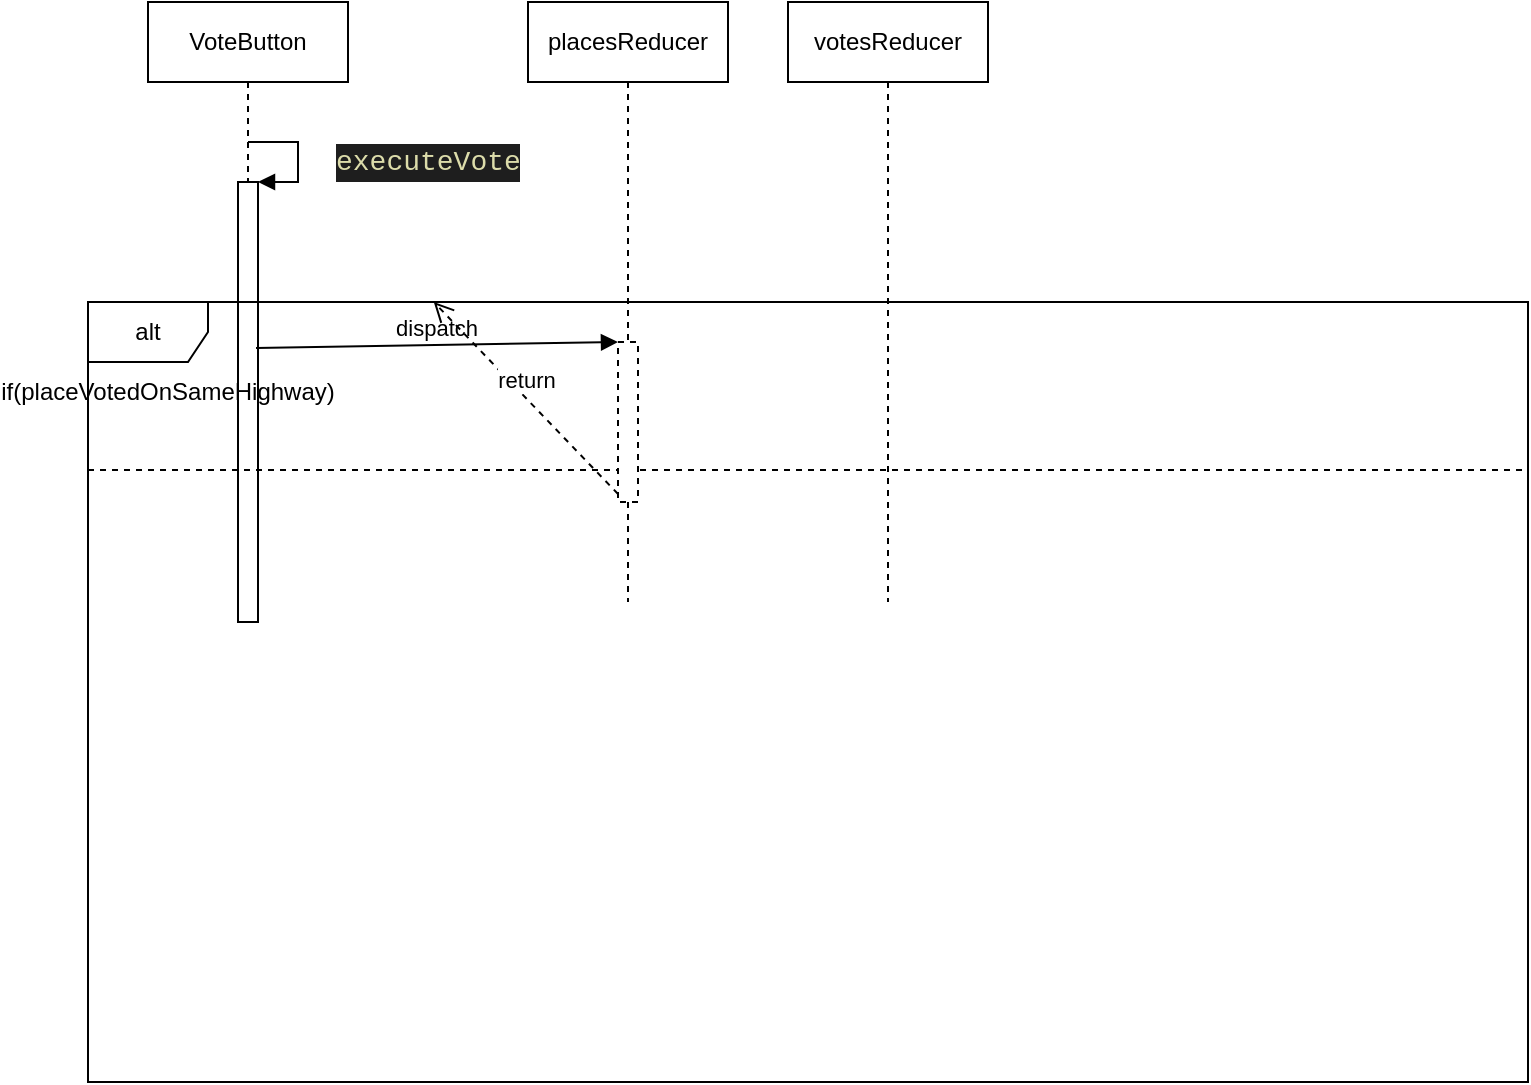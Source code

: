 <mxfile pages="1" version="11.2.1" type="onedrive"><diagram id="6Jx0PmhmcaijSYn3wMcL" name="Page-1"><mxGraphModel dx="2179" dy="779" grid="1" gridSize="10" guides="1" tooltips="1" connect="1" arrows="1" fold="1" page="1" pageScale="1" pageWidth="827" pageHeight="1169" math="0" shadow="0"><root><mxCell id="0"/><mxCell id="1" parent="0"/><mxCell id="YbqDtZAoimB96PFrSea3-1" value="VoteButton" style="shape=umlLifeline;perimeter=lifelinePerimeter;whiteSpace=wrap;html=1;container=1;collapsible=0;recursiveResize=0;outlineConnect=0;" parent="1" vertex="1"><mxGeometry x="70" y="40" width="100" height="310" as="geometry"/></mxCell><mxCell id="vuwv0VcwtDP1RSyZubtN-2" value="" style="html=1;points=[];perimeter=orthogonalPerimeter;" vertex="1" parent="YbqDtZAoimB96PFrSea3-1"><mxGeometry x="45" y="90" width="10" height="220" as="geometry"/></mxCell><mxCell id="vuwv0VcwtDP1RSyZubtN-3" value="&lt;div style=&quot;color: rgb(212 , 212 , 212) ; background-color: rgb(30 , 30 , 30) ; font-family: &amp;#34;consolas&amp;#34; , &amp;#34;courier new&amp;#34; , monospace ; font-size: 14px ; line-height: 19px ; white-space: pre&quot;&gt;&lt;span style=&quot;color: #dcdcaa&quot;&gt;executeVote&lt;/span&gt;&lt;/div&gt;" style="edgeStyle=orthogonalEdgeStyle;html=1;align=left;spacingLeft=2;endArrow=block;rounded=0;entryX=1;entryY=0;" edge="1" target="vuwv0VcwtDP1RSyZubtN-2" parent="YbqDtZAoimB96PFrSea3-1"><mxGeometry x="0.385" y="-18" relative="1" as="geometry"><mxPoint x="50" y="70" as="sourcePoint"/><Array as="points"><mxPoint x="75" y="70"/></Array><mxPoint x="15" y="8" as="offset"/></mxGeometry></mxCell><mxCell id="YbqDtZAoimB96PFrSea3-2" value="placesReducer" style="shape=umlLifeline;perimeter=lifelinePerimeter;whiteSpace=wrap;html=1;container=1;collapsible=0;recursiveResize=0;outlineConnect=0;" parent="1" vertex="1"><mxGeometry x="260" y="40" width="100" height="300" as="geometry"/></mxCell><mxCell id="vuwv0VcwtDP1RSyZubtN-1" value="alt" style="shape=umlFrame;whiteSpace=wrap;html=1;" vertex="1" parent="1"><mxGeometry x="40" y="190" width="720" height="390" as="geometry"/></mxCell><mxCell id="vuwv0VcwtDP1RSyZubtN-4" value="" style="line;strokeWidth=1;fillColor=none;align=left;verticalAlign=middle;spacingTop=-1;spacingLeft=3;spacingRight=3;rotatable=0;labelPosition=right;points=[];portConstraint=eastwest;dashed=1;" vertex="1" parent="1"><mxGeometry x="40" y="270" width="720" height="8" as="geometry"/></mxCell><mxCell id="vuwv0VcwtDP1RSyZubtN-5" value="if(placeVotedOnSameHighway)" style="text;html=1;strokeColor=none;fillColor=none;align=center;verticalAlign=middle;whiteSpace=wrap;rounded=0;dashed=1;" vertex="1" parent="1"><mxGeometry x="35" y="210" width="90" height="50" as="geometry"/></mxCell><mxCell id="vuwv0VcwtDP1RSyZubtN-6" value="votesReducer" style="shape=umlLifeline;perimeter=lifelinePerimeter;whiteSpace=wrap;html=1;container=1;collapsible=0;recursiveResize=0;outlineConnect=0;" vertex="1" parent="1"><mxGeometry x="390" y="40" width="100" height="300" as="geometry"/></mxCell><mxCell id="vuwv0VcwtDP1RSyZubtN-7" value="" style="html=1;points=[];perimeter=orthogonalPerimeter;dashed=1;" vertex="1" parent="1"><mxGeometry x="305" y="210" width="10" height="80" as="geometry"/></mxCell><mxCell id="vuwv0VcwtDP1RSyZubtN-8" value="dispatch" style="html=1;verticalAlign=bottom;endArrow=block;entryX=0;entryY=0;exitX=0.989;exitY=0.06;exitDx=0;exitDy=0;exitPerimeter=0;" edge="1" target="vuwv0VcwtDP1RSyZubtN-7" parent="1" source="vuwv0VcwtDP1RSyZubtN-5"><mxGeometry relative="1" as="geometry"><mxPoint x="235" y="210" as="sourcePoint"/></mxGeometry></mxCell><mxCell id="vuwv0VcwtDP1RSyZubtN-9" value="return" style="html=1;verticalAlign=bottom;endArrow=open;dashed=1;endSize=8;exitX=0;exitY=0.95;" edge="1" source="vuwv0VcwtDP1RSyZubtN-7" parent="1" target="vuwv0VcwtDP1RSyZubtN-1"><mxGeometry relative="1" as="geometry"><mxPoint x="235" y="286" as="targetPoint"/></mxGeometry></mxCell></root></mxGraphModel></diagram></mxfile>